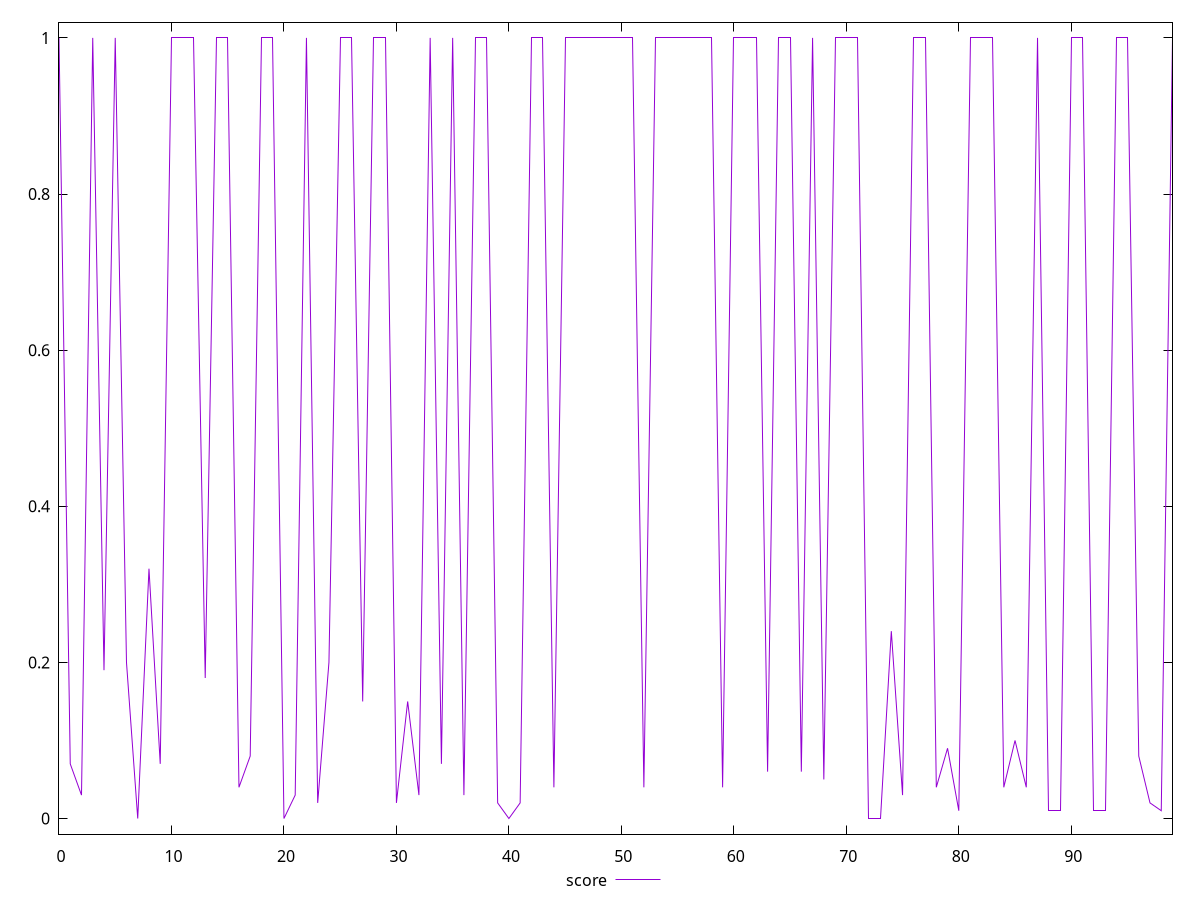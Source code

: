reset

$score <<EOF
0 1
1 0.07
2 0.03
3 1
4 0.19
5 1
6 0.2
7 0
8 0.32
9 0.07
10 1
11 1
12 1
13 0.18
14 1
15 1
16 0.04
17 0.08
18 1
19 1
20 0
21 0.03
22 1
23 0.02
24 0.2
25 1
26 1
27 0.15
28 1
29 1
30 0.02
31 0.15
32 0.03
33 1
34 0.07
35 1
36 0.03
37 1
38 1
39 0.02
40 0
41 0.02
42 1
43 1
44 0.04
45 1
46 1
47 1
48 1
49 1
50 1
51 1
52 0.04
53 1
54 1
55 1
56 1
57 1
58 1
59 0.04
60 1
61 1
62 1
63 0.06
64 1
65 1
66 0.06
67 1
68 0.05
69 1
70 1
71 1
72 0
73 0
74 0.24
75 0.03
76 1
77 1
78 0.04
79 0.09
80 0.01
81 1
82 1
83 1
84 0.04
85 0.1
86 0.04
87 1
88 0.01
89 0.01
90 1
91 1
92 0.01
93 0.01
94 1
95 1
96 0.08
97 0.02
98 0.01
99 1
EOF

set key outside below
set xrange [0:99]
set yrange [-0.02:1.02]
set trange [-0.02:1.02]
set terminal svg size 640, 500 enhanced background rgb 'white'
set output "reports/report_00028_2021-02-24T12-49-42.674Z/estimated-input-latency/samples/card/score/values.svg"

plot $score title "score" with line

reset
